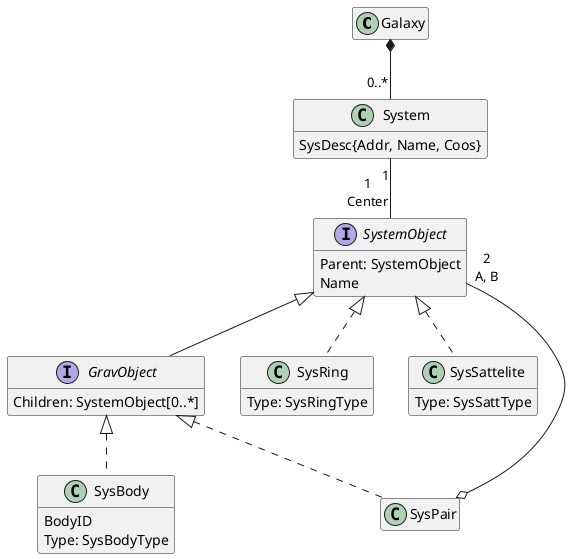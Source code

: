 @startuml
hide empty members

class Galaxy
Galaxy *-- "0..*" System

class System {
  SysDesc{Addr, Name, Coos}
}
System "1" -- "1\nCenter" SystemObject

interface SystemObject {
  Parent: SystemObject
  Name
}
SystemObject <|-- GravObject
SystemObject <|.. SysRing
SystemObject <|.. SysSattelite

interface GravObject {
  Children: SystemObject[0..*]
}

class SysPair
SysPair o-- "2\nA, B" SystemObject

GravObject <|.. SysPair
GravObject <|.. SysBody

class SysBody {
  BodyID
  Type: SysBodyType
}

class SysRing {
  Type: SysRingType
}

class SysSattelite {
  Type: SysSattType
}

@enduml